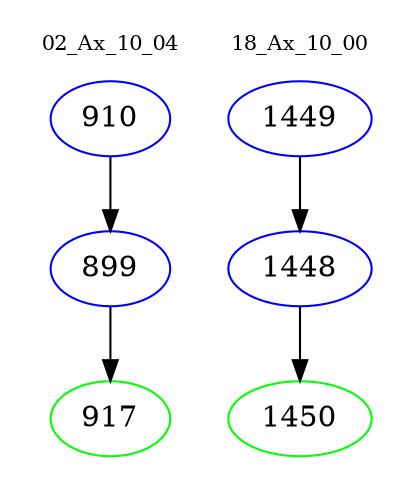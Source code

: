 digraph{
subgraph cluster_0 {
color = white
label = "02_Ax_10_04";
fontsize=10;
T0_910 [label="910", color="blue"]
T0_910 -> T0_899 [color="black"]
T0_899 [label="899", color="blue"]
T0_899 -> T0_917 [color="black"]
T0_917 [label="917", color="green"]
}
subgraph cluster_1 {
color = white
label = "18_Ax_10_00";
fontsize=10;
T1_1449 [label="1449", color="blue"]
T1_1449 -> T1_1448 [color="black"]
T1_1448 [label="1448", color="blue"]
T1_1448 -> T1_1450 [color="black"]
T1_1450 [label="1450", color="green"]
}
}
